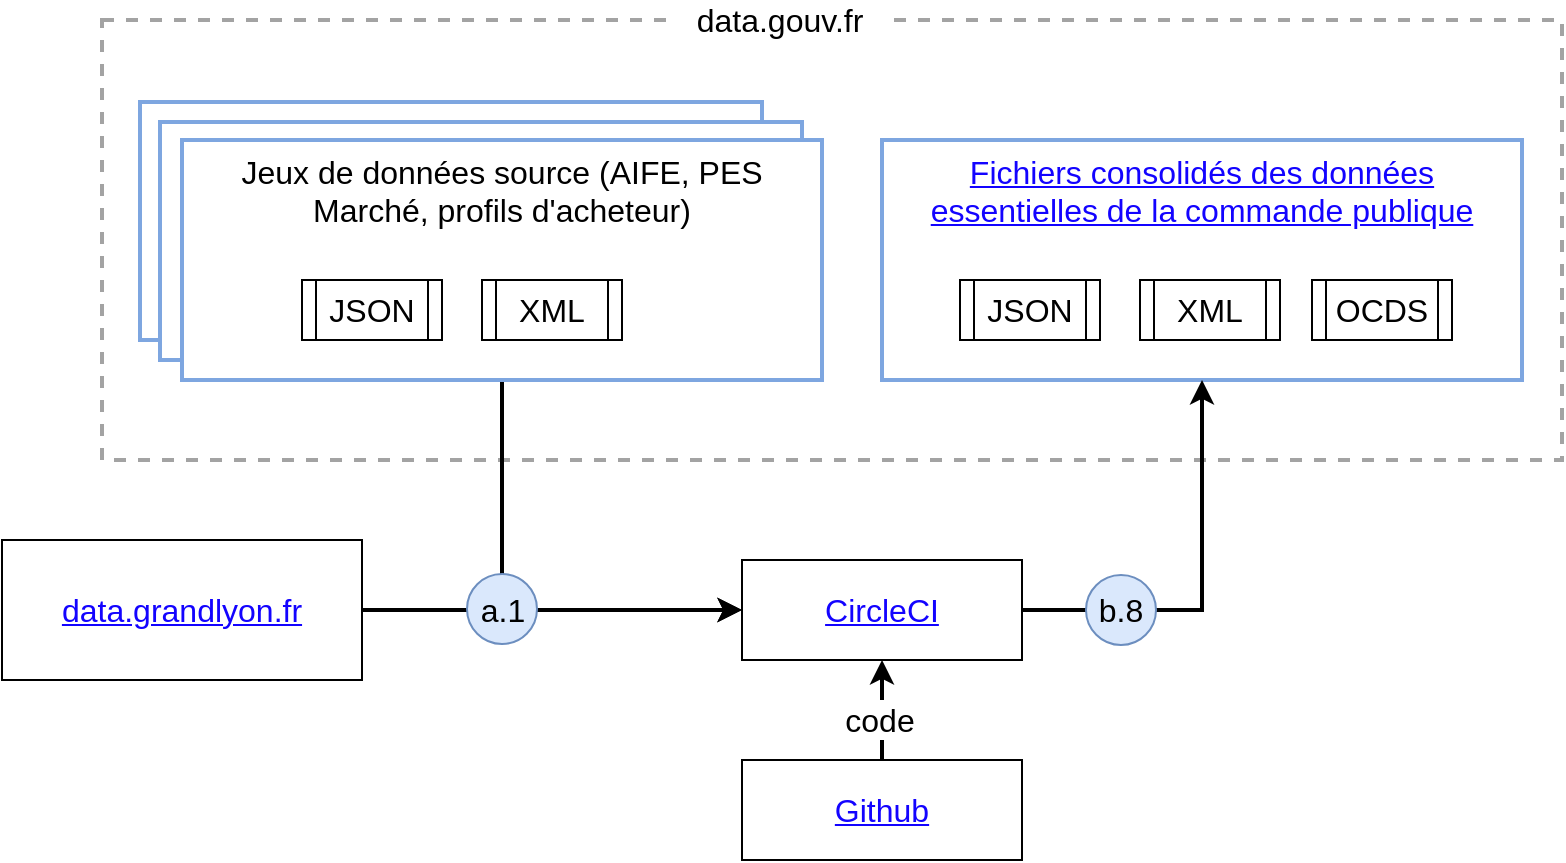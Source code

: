 <mxfile version="13.6.5" type="github">
  <diagram id="YwVPcnQrtgQc1rpSdtJS" name="Page-1">
    <mxGraphModel dx="1626" dy="978" grid="1" gridSize="10" guides="1" tooltips="1" connect="1" arrows="1" fold="1" page="1" pageScale="1" pageWidth="827" pageHeight="1169" math="0" shadow="0">
      <root>
        <mxCell id="0" />
        <mxCell id="1" parent="0" />
        <mxCell id="hwIMmI3QBjWFJ3wTzXhl-31" value="" style="rounded=0;whiteSpace=wrap;html=1;strokeWidth=2;fontSize=16;strokeColor=#A3A3A3;dashed=1;fillColor=none;" vertex="1" parent="1">
          <mxGeometry x="80" y="200" width="730" height="220" as="geometry" />
        </mxCell>
        <UserObject label="&lt;font style=&quot;font-size: 16px;&quot; color=&quot;#1303FF&quot;&gt;&lt;u style=&quot;font-size: 16px;&quot;&gt;Fichiers consolidés des données essentielles de la commande publique&lt;/u&gt;&lt;/font&gt;" link="https://www.data.gouv.fr/fr/datasets/5cd57bf68b4c4179299eb0e9/" id="hwIMmI3QBjWFJ3wTzXhl-1">
          <mxCell style="rounded=0;whiteSpace=wrap;html=1;verticalAlign=top;strokeWidth=2;strokeColor=#7EA6E0;fontSize=16;" vertex="1" parent="1">
            <mxGeometry x="470" y="260" width="320" height="120" as="geometry" />
          </mxCell>
        </UserObject>
        <mxCell id="hwIMmI3QBjWFJ3wTzXhl-15" style="edgeStyle=orthogonalEdgeStyle;rounded=0;orthogonalLoop=1;jettySize=auto;html=1;fontSize=16;entryX=0.5;entryY=1;entryDx=0;entryDy=0;exitX=1;exitY=0.5;exitDx=0;exitDy=0;strokeWidth=2;" edge="1" parent="1" source="hwIMmI3QBjWFJ3wTzXhl-2" target="hwIMmI3QBjWFJ3wTzXhl-1">
          <mxGeometry relative="1" as="geometry">
            <mxPoint x="500" y="320" as="targetPoint" />
          </mxGeometry>
        </mxCell>
        <UserObject label="&lt;div style=&quot;font-size: 16px;&quot;&gt;&lt;font style=&quot;font-size: 16px;&quot; color=&quot;#1303FF&quot;&gt;&lt;u style=&quot;font-size: 16px;&quot;&gt;CircleCI&lt;/u&gt;&lt;/font&gt;&lt;/div&gt;" link="https://circleci.com/gh/139bercy/decp-rama" id="hwIMmI3QBjWFJ3wTzXhl-2">
          <mxCell style="rounded=0;whiteSpace=wrap;html=1;fontSize=16;" vertex="1" parent="1">
            <mxGeometry x="400" y="470" width="140" height="50" as="geometry" />
          </mxCell>
        </UserObject>
        <mxCell id="hwIMmI3QBjWFJ3wTzXhl-7" value="" style="rounded=0;whiteSpace=wrap;html=1;strokeWidth=2;strokeColor=#7EA6E0;fontSize=16;" vertex="1" parent="1">
          <mxGeometry x="99" y="241" width="311" height="119" as="geometry" />
        </mxCell>
        <mxCell id="hwIMmI3QBjWFJ3wTzXhl-10" value="" style="rounded=0;whiteSpace=wrap;html=1;strokeWidth=2;strokeColor=#7EA6E0;fontSize=16;" vertex="1" parent="1">
          <mxGeometry x="109" y="251" width="321" height="119" as="geometry" />
        </mxCell>
        <mxCell id="hwIMmI3QBjWFJ3wTzXhl-13" style="edgeStyle=orthogonalEdgeStyle;rounded=0;orthogonalLoop=1;jettySize=auto;html=1;entryX=0;entryY=0.5;entryDx=0;entryDy=0;fontSize=16;exitX=0.5;exitY=1;exitDx=0;exitDy=0;strokeWidth=2;" edge="1" parent="1" source="hwIMmI3QBjWFJ3wTzXhl-11" target="hwIMmI3QBjWFJ3wTzXhl-2">
          <mxGeometry relative="1" as="geometry">
            <mxPoint x="280" y="410" as="sourcePoint" />
            <Array as="points">
              <mxPoint x="280" y="495" />
            </Array>
          </mxGeometry>
        </mxCell>
        <mxCell id="hwIMmI3QBjWFJ3wTzXhl-11" value="Jeux de données source (AIFE, PES Marché, profils d&#39;acheteur)" style="rounded=0;whiteSpace=wrap;html=1;verticalAlign=top;strokeWidth=2;strokeColor=#7EA6E0;fontSize=16;" vertex="1" parent="1">
          <mxGeometry x="120" y="260" width="320" height="120" as="geometry" />
        </mxCell>
        <mxCell id="hwIMmI3QBjWFJ3wTzXhl-19" value="&lt;font style=&quot;font-size: 16px;&quot;&gt;JSON&lt;/font&gt;" style="shape=process;whiteSpace=wrap;html=1;backgroundOutline=1;fontSize=16;" vertex="1" parent="1">
          <mxGeometry x="180" y="330" width="70" height="30" as="geometry" />
        </mxCell>
        <mxCell id="hwIMmI3QBjWFJ3wTzXhl-20" value="&lt;font style=&quot;font-size: 16px;&quot;&gt;XML&lt;/font&gt;" style="shape=process;whiteSpace=wrap;html=1;backgroundOutline=1;fontSize=16;" vertex="1" parent="1">
          <mxGeometry x="270" y="330" width="70" height="30" as="geometry" />
        </mxCell>
        <mxCell id="hwIMmI3QBjWFJ3wTzXhl-21" value="&lt;font style=&quot;font-size: 16px;&quot;&gt;JSON&lt;/font&gt;" style="shape=process;whiteSpace=wrap;html=1;backgroundOutline=1;fontSize=16;" vertex="1" parent="1">
          <mxGeometry x="509" y="330" width="70" height="30" as="geometry" />
        </mxCell>
        <mxCell id="hwIMmI3QBjWFJ3wTzXhl-22" value="&lt;font style=&quot;font-size: 16px;&quot;&gt;XML&lt;/font&gt;" style="shape=process;whiteSpace=wrap;html=1;backgroundOutline=1;fontSize=16;" vertex="1" parent="1">
          <mxGeometry x="599" y="330" width="70" height="30" as="geometry" />
        </mxCell>
        <mxCell id="hwIMmI3QBjWFJ3wTzXhl-23" value="&lt;font style=&quot;font-size: 16px;&quot;&gt;OCDS&lt;/font&gt;" style="shape=process;whiteSpace=wrap;html=1;backgroundOutline=1;fontSize=16;" vertex="1" parent="1">
          <mxGeometry x="685" y="330" width="70" height="30" as="geometry" />
        </mxCell>
        <mxCell id="hwIMmI3QBjWFJ3wTzXhl-25" style="edgeStyle=orthogonalEdgeStyle;rounded=0;orthogonalLoop=1;jettySize=auto;html=1;entryX=0;entryY=0.5;entryDx=0;entryDy=0;fontSize=16;strokeWidth=2;" edge="1" parent="1" source="hwIMmI3QBjWFJ3wTzXhl-24" target="hwIMmI3QBjWFJ3wTzXhl-2">
          <mxGeometry relative="1" as="geometry" />
        </mxCell>
        <UserObject label="&lt;font style=&quot;font-size: 16px;&quot; color=&quot;#1303FF&quot;&gt;&lt;u style=&quot;font-size: 16px;&quot;&gt;data.grandlyon.fr&lt;/u&gt;&lt;/font&gt;" link="https://data.grandlyon.com/jeux-de-donnees/marche-public-metropole-lyon/info" id="hwIMmI3QBjWFJ3wTzXhl-24">
          <mxCell style="rounded=0;whiteSpace=wrap;html=1;fontSize=16;" vertex="1" parent="1">
            <mxGeometry x="30" y="460" width="180" height="70" as="geometry" />
          </mxCell>
        </UserObject>
        <mxCell id="hwIMmI3QBjWFJ3wTzXhl-26" value="a.1" style="ellipse;whiteSpace=wrap;html=1;aspect=fixed;fontSize=16;fillColor=#dae8fc;strokeColor=#6c8ebf;" vertex="1" parent="1">
          <mxGeometry x="262.5" y="477" width="35" height="35" as="geometry" />
        </mxCell>
        <mxCell id="hwIMmI3QBjWFJ3wTzXhl-28" value="b.8" style="ellipse;whiteSpace=wrap;html=1;aspect=fixed;fontSize=16;fillColor=#dae8fc;strokeColor=#6c8ebf;" vertex="1" parent="1">
          <mxGeometry x="572" y="477.5" width="35" height="35" as="geometry" />
        </mxCell>
        <mxCell id="hwIMmI3QBjWFJ3wTzXhl-5" value="data.gouv.fr" style="text;html=1;strokeColor=none;align=center;verticalAlign=middle;whiteSpace=wrap;rounded=0;fontSize=16;fillColor=#ffffff;" vertex="1" parent="1">
          <mxGeometry x="364" y="190" width="110" height="20" as="geometry" />
        </mxCell>
        <mxCell id="hwIMmI3QBjWFJ3wTzXhl-35" style="edgeStyle=orthogonalEdgeStyle;rounded=0;orthogonalLoop=1;jettySize=auto;html=1;exitX=0.5;exitY=0;exitDx=0;exitDy=0;entryX=0.5;entryY=1;entryDx=0;entryDy=0;strokeWidth=2;fontSize=16;" edge="1" parent="1" source="hwIMmI3QBjWFJ3wTzXhl-34" target="hwIMmI3QBjWFJ3wTzXhl-2">
          <mxGeometry relative="1" as="geometry" />
        </mxCell>
        <UserObject label="&lt;font style=&quot;font-size: 16px;&quot; color=&quot;#1303FF&quot;&gt;&lt;u style=&quot;font-size: 16px;&quot;&gt;Github&lt;/u&gt;&lt;/font&gt;" link="https://github.com/139bercy/decp-rama/" id="hwIMmI3QBjWFJ3wTzXhl-34">
          <mxCell style="rounded=0;whiteSpace=wrap;html=1;fontSize=16;" vertex="1" parent="1">
            <mxGeometry x="400" y="570" width="140" height="50" as="geometry" />
          </mxCell>
        </UserObject>
        <mxCell id="hwIMmI3QBjWFJ3wTzXhl-36" value="code" style="text;html=1;strokeColor=none;align=center;verticalAlign=middle;whiteSpace=wrap;rounded=0;dashed=1;fontSize=16;fillColor=#ffffff;" vertex="1" parent="1">
          <mxGeometry x="449" y="540" width="40" height="20" as="geometry" />
        </mxCell>
      </root>
    </mxGraphModel>
  </diagram>
</mxfile>
